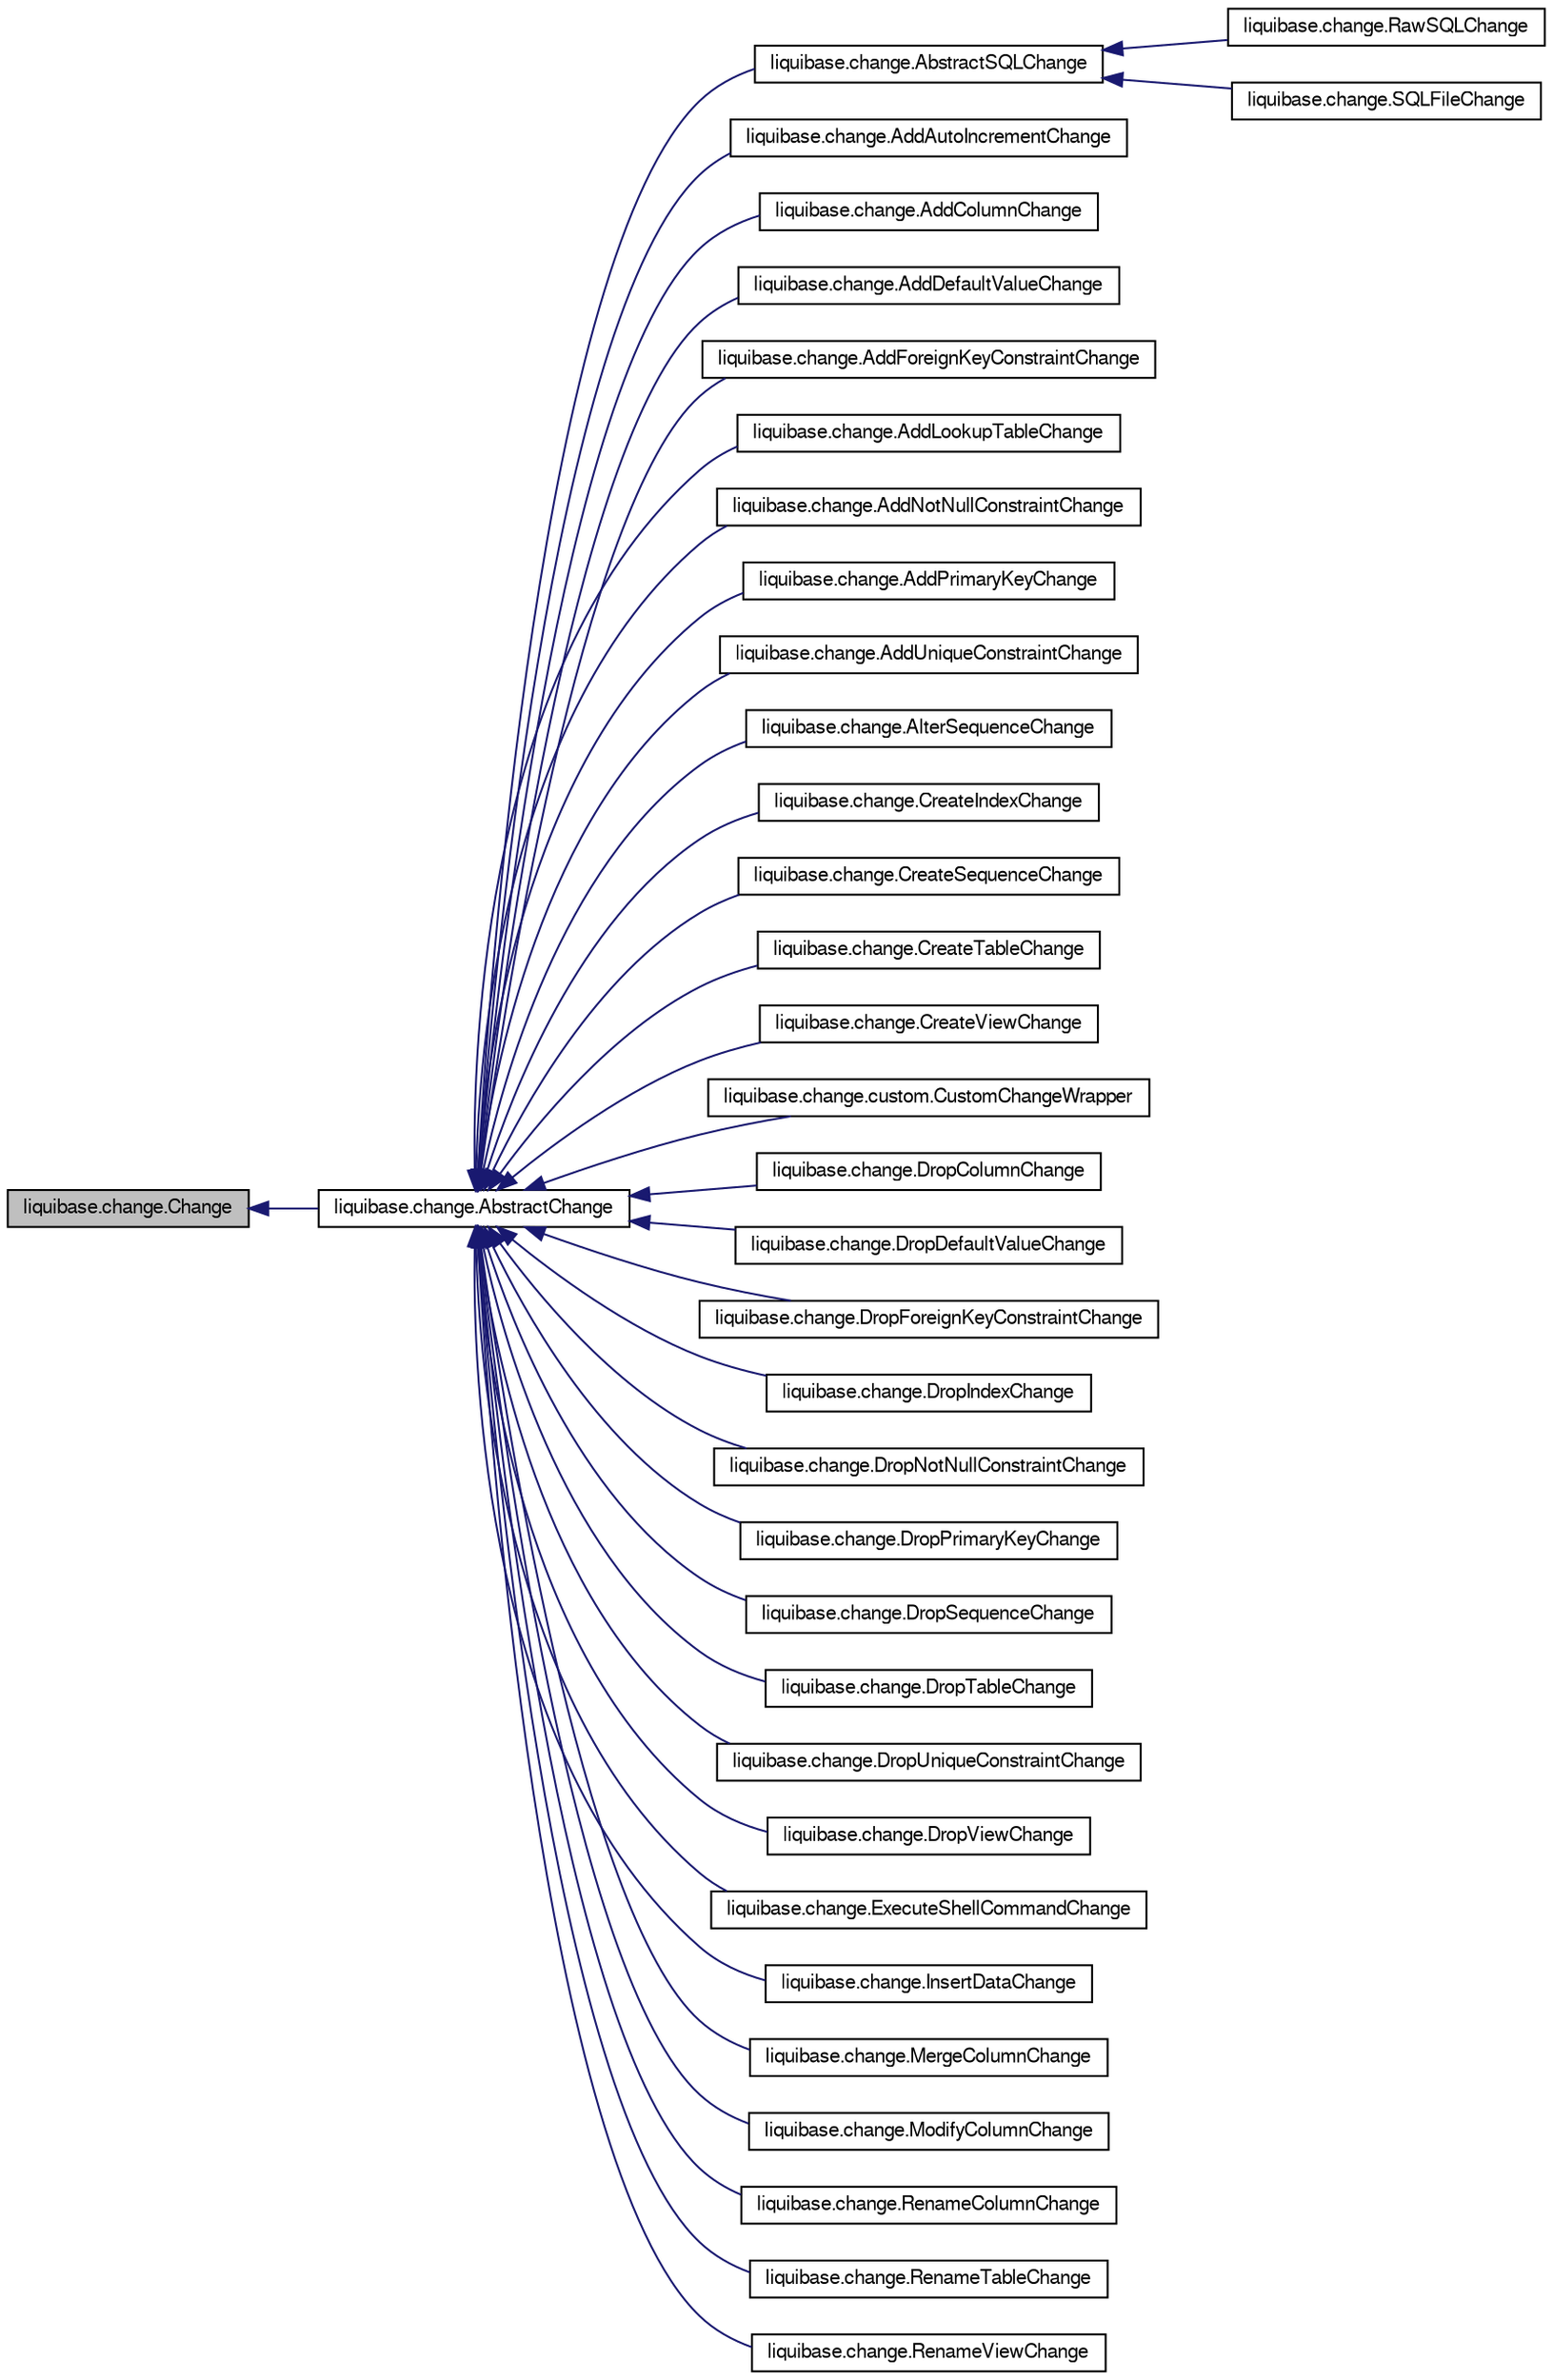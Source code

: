 digraph G
{
  edge [fontname="FreeSans",fontsize=10,labelfontname="FreeSans",labelfontsize=10];
  node [fontname="FreeSans",fontsize=10,shape=record];
  rankdir=LR;
  Node1 [label="liquibase.change.Change",height=0.2,width=0.4,color="black", fillcolor="grey75", style="filled" fontcolor="black"];
  Node1 -> Node2 [dir=back,color="midnightblue",fontsize=10,style="solid",fontname="FreeSans"];
  Node2 [label="liquibase.change.AbstractChange",height=0.2,width=0.4,color="black", fillcolor="white", style="filled",URL="$classliquibase_1_1change_1_1_abstract_change.html",tooltip="Standard superclass for Changes to implement."];
  Node2 -> Node3 [dir=back,color="midnightblue",fontsize=10,style="solid",fontname="FreeSans"];
  Node3 [label="liquibase.change.AbstractSQLChange",height=0.2,width=0.4,color="black", fillcolor="white", style="filled",URL="$classliquibase_1_1change_1_1_abstract_s_q_l_change.html",tooltip="A common parent for all SQL related changes regardless of where the sql was sourced..."];
  Node3 -> Node4 [dir=back,color="midnightblue",fontsize=10,style="solid",fontname="FreeSans"];
  Node4 [label="liquibase.change.RawSQLChange",height=0.2,width=0.4,color="black", fillcolor="white", style="filled",URL="$classliquibase_1_1change_1_1_raw_s_q_l_change.html",tooltip="Allows execution of arbitrary SQL."];
  Node3 -> Node5 [dir=back,color="midnightblue",fontsize=10,style="solid",fontname="FreeSans"];
  Node5 [label="liquibase.change.SQLFileChange",height=0.2,width=0.4,color="black", fillcolor="white", style="filled",URL="$classliquibase_1_1change_1_1_s_q_l_file_change.html",tooltip="Represents a Change for custom SQL stored in a File."];
  Node2 -> Node6 [dir=back,color="midnightblue",fontsize=10,style="solid",fontname="FreeSans"];
  Node6 [label="liquibase.change.AddAutoIncrementChange",height=0.2,width=0.4,color="black", fillcolor="white", style="filled",URL="$classliquibase_1_1change_1_1_add_auto_increment_change.html",tooltip="Makes an existing column into an auto-increment column."];
  Node2 -> Node7 [dir=back,color="midnightblue",fontsize=10,style="solid",fontname="FreeSans"];
  Node7 [label="liquibase.change.AddColumnChange",height=0.2,width=0.4,color="black", fillcolor="white", style="filled",URL="$classliquibase_1_1change_1_1_add_column_change.html",tooltip="Adds a column to an existing table."];
  Node2 -> Node8 [dir=back,color="midnightblue",fontsize=10,style="solid",fontname="FreeSans"];
  Node8 [label="liquibase.change.AddDefaultValueChange",height=0.2,width=0.4,color="black", fillcolor="white", style="filled",URL="$classliquibase_1_1change_1_1_add_default_value_change.html",tooltip="Sets a new default value to an existing column."];
  Node2 -> Node9 [dir=back,color="midnightblue",fontsize=10,style="solid",fontname="FreeSans"];
  Node9 [label="liquibase.change.AddForeignKeyConstraintChange",height=0.2,width=0.4,color="black", fillcolor="white", style="filled",URL="$classliquibase_1_1change_1_1_add_foreign_key_constraint_change.html",tooltip="Adds a foreign key constraint to an existing column."];
  Node2 -> Node10 [dir=back,color="midnightblue",fontsize=10,style="solid",fontname="FreeSans"];
  Node10 [label="liquibase.change.AddLookupTableChange",height=0.2,width=0.4,color="black", fillcolor="white", style="filled",URL="$classliquibase_1_1change_1_1_add_lookup_table_change.html",tooltip="Extracts data from an existing column to create a lookup table."];
  Node2 -> Node11 [dir=back,color="midnightblue",fontsize=10,style="solid",fontname="FreeSans"];
  Node11 [label="liquibase.change.AddNotNullConstraintChange",height=0.2,width=0.4,color="black", fillcolor="white", style="filled",URL="$classliquibase_1_1change_1_1_add_not_null_constraint_change.html",tooltip="Adds a not-null constraint to an existing column."];
  Node2 -> Node12 [dir=back,color="midnightblue",fontsize=10,style="solid",fontname="FreeSans"];
  Node12 [label="liquibase.change.AddPrimaryKeyChange",height=0.2,width=0.4,color="black", fillcolor="white", style="filled",URL="$classliquibase_1_1change_1_1_add_primary_key_change.html",tooltip="Creates a primary key out of an existing column or set of columns."];
  Node2 -> Node13 [dir=back,color="midnightblue",fontsize=10,style="solid",fontname="FreeSans"];
  Node13 [label="liquibase.change.AddUniqueConstraintChange",height=0.2,width=0.4,color="black", fillcolor="white", style="filled",URL="$classliquibase_1_1change_1_1_add_unique_constraint_change.html",tooltip="Adds a unique constraint to an existing column."];
  Node2 -> Node14 [dir=back,color="midnightblue",fontsize=10,style="solid",fontname="FreeSans"];
  Node14 [label="liquibase.change.AlterSequenceChange",height=0.2,width=0.4,color="black", fillcolor="white", style="filled",URL="$classliquibase_1_1change_1_1_alter_sequence_change.html",tooltip="Modifies properties of an existing sequence."];
  Node2 -> Node15 [dir=back,color="midnightblue",fontsize=10,style="solid",fontname="FreeSans"];
  Node15 [label="liquibase.change.CreateIndexChange",height=0.2,width=0.4,color="black", fillcolor="white", style="filled",URL="$classliquibase_1_1change_1_1_create_index_change.html",tooltip="Creates an index on an existing column."];
  Node2 -> Node16 [dir=back,color="midnightblue",fontsize=10,style="solid",fontname="FreeSans"];
  Node16 [label="liquibase.change.CreateSequenceChange",height=0.2,width=0.4,color="black", fillcolor="white", style="filled",URL="$classliquibase_1_1change_1_1_create_sequence_change.html",tooltip="Creates a new sequence."];
  Node2 -> Node17 [dir=back,color="midnightblue",fontsize=10,style="solid",fontname="FreeSans"];
  Node17 [label="liquibase.change.CreateTableChange",height=0.2,width=0.4,color="black", fillcolor="white", style="filled",URL="$classliquibase_1_1change_1_1_create_table_change.html",tooltip="Creates a new table."];
  Node2 -> Node18 [dir=back,color="midnightblue",fontsize=10,style="solid",fontname="FreeSans"];
  Node18 [label="liquibase.change.CreateViewChange",height=0.2,width=0.4,color="black", fillcolor="white", style="filled",URL="$classliquibase_1_1change_1_1_create_view_change.html",tooltip="Creats a new view."];
  Node2 -> Node19 [dir=back,color="midnightblue",fontsize=10,style="solid",fontname="FreeSans"];
  Node19 [label="liquibase.change.custom.CustomChangeWrapper",height=0.2,width=0.4,color="black", fillcolor="white", style="filled",URL="$classliquibase_1_1change_1_1custom_1_1_custom_change_wrapper.html",tooltip="Adapts CustomChange implementations to the standard change system used by LiquiBase..."];
  Node2 -> Node20 [dir=back,color="midnightblue",fontsize=10,style="solid",fontname="FreeSans"];
  Node20 [label="liquibase.change.DropColumnChange",height=0.2,width=0.4,color="black", fillcolor="white", style="filled",URL="$classliquibase_1_1change_1_1_drop_column_change.html",tooltip="Drops an existing column from a table."];
  Node2 -> Node21 [dir=back,color="midnightblue",fontsize=10,style="solid",fontname="FreeSans"];
  Node21 [label="liquibase.change.DropDefaultValueChange",height=0.2,width=0.4,color="black", fillcolor="white", style="filled",URL="$classliquibase_1_1change_1_1_drop_default_value_change.html",tooltip="Removes the default value from an existing column."];
  Node2 -> Node22 [dir=back,color="midnightblue",fontsize=10,style="solid",fontname="FreeSans"];
  Node22 [label="liquibase.change.DropForeignKeyConstraintChange",height=0.2,width=0.4,color="black", fillcolor="white", style="filled",URL="$classliquibase_1_1change_1_1_drop_foreign_key_constraint_change.html",tooltip="Drops an existing foreign key constraint."];
  Node2 -> Node23 [dir=back,color="midnightblue",fontsize=10,style="solid",fontname="FreeSans"];
  Node23 [label="liquibase.change.DropIndexChange",height=0.2,width=0.4,color="black", fillcolor="white", style="filled",URL="$classliquibase_1_1change_1_1_drop_index_change.html",tooltip="Drops an existing index."];
  Node2 -> Node24 [dir=back,color="midnightblue",fontsize=10,style="solid",fontname="FreeSans"];
  Node24 [label="liquibase.change.DropNotNullConstraintChange",height=0.2,width=0.4,color="black", fillcolor="white", style="filled",URL="$classliquibase_1_1change_1_1_drop_not_null_constraint_change.html",tooltip="Drops a not-null constraint from an existing column."];
  Node2 -> Node25 [dir=back,color="midnightblue",fontsize=10,style="solid",fontname="FreeSans"];
  Node25 [label="liquibase.change.DropPrimaryKeyChange",height=0.2,width=0.4,color="black", fillcolor="white", style="filled",URL="$classliquibase_1_1change_1_1_drop_primary_key_change.html",tooltip="Removes an existing primary key."];
  Node2 -> Node26 [dir=back,color="midnightblue",fontsize=10,style="solid",fontname="FreeSans"];
  Node26 [label="liquibase.change.DropSequenceChange",height=0.2,width=0.4,color="black", fillcolor="white", style="filled",URL="$classliquibase_1_1change_1_1_drop_sequence_change.html",tooltip="Drops an existing sequence."];
  Node2 -> Node27 [dir=back,color="midnightblue",fontsize=10,style="solid",fontname="FreeSans"];
  Node27 [label="liquibase.change.DropTableChange",height=0.2,width=0.4,color="black", fillcolor="white", style="filled",URL="$classliquibase_1_1change_1_1_drop_table_change.html",tooltip="Drops an existing table."];
  Node2 -> Node28 [dir=back,color="midnightblue",fontsize=10,style="solid",fontname="FreeSans"];
  Node28 [label="liquibase.change.DropUniqueConstraintChange",height=0.2,width=0.4,color="black", fillcolor="white", style="filled",URL="$classliquibase_1_1change_1_1_drop_unique_constraint_change.html",tooltip="Removes an existing unique constraint."];
  Node2 -> Node29 [dir=back,color="midnightblue",fontsize=10,style="solid",fontname="FreeSans"];
  Node29 [label="liquibase.change.DropViewChange",height=0.2,width=0.4,color="black", fillcolor="white", style="filled",URL="$classliquibase_1_1change_1_1_drop_view_change.html",tooltip="Drops an existing view."];
  Node2 -> Node30 [dir=back,color="midnightblue",fontsize=10,style="solid",fontname="FreeSans"];
  Node30 [label="liquibase.change.ExecuteShellCommandChange",height=0.2,width=0.4,color="black", fillcolor="white", style="filled",URL="$classliquibase_1_1change_1_1_execute_shell_command_change.html",tooltip="Executes a given shell executable."];
  Node2 -> Node31 [dir=back,color="midnightblue",fontsize=10,style="solid",fontname="FreeSans"];
  Node31 [label="liquibase.change.InsertDataChange",height=0.2,width=0.4,color="black", fillcolor="white", style="filled",URL="$classliquibase_1_1change_1_1_insert_data_change.html",tooltip="Inserts data into an existing table."];
  Node2 -> Node32 [dir=back,color="midnightblue",fontsize=10,style="solid",fontname="FreeSans"];
  Node32 [label="liquibase.change.MergeColumnChange",height=0.2,width=0.4,color="black", fillcolor="white", style="filled",URL="$classliquibase_1_1change_1_1_merge_column_change.html",tooltip="Combines data from two existing columns into a new column and drops the original..."];
  Node2 -> Node33 [dir=back,color="midnightblue",fontsize=10,style="solid",fontname="FreeSans"];
  Node33 [label="liquibase.change.ModifyColumnChange",height=0.2,width=0.4,color="black", fillcolor="white", style="filled",URL="$classliquibase_1_1change_1_1_modify_column_change.html",tooltip="Modifies the data type of an existing column."];
  Node2 -> Node34 [dir=back,color="midnightblue",fontsize=10,style="solid",fontname="FreeSans"];
  Node34 [label="liquibase.change.RenameColumnChange",height=0.2,width=0.4,color="black", fillcolor="white", style="filled",URL="$classliquibase_1_1change_1_1_rename_column_change.html",tooltip="Renames an existing column."];
  Node2 -> Node35 [dir=back,color="midnightblue",fontsize=10,style="solid",fontname="FreeSans"];
  Node35 [label="liquibase.change.RenameTableChange",height=0.2,width=0.4,color="black", fillcolor="white", style="filled",URL="$classliquibase_1_1change_1_1_rename_table_change.html",tooltip="Renames an existing table."];
  Node2 -> Node36 [dir=back,color="midnightblue",fontsize=10,style="solid",fontname="FreeSans"];
  Node36 [label="liquibase.change.RenameViewChange",height=0.2,width=0.4,color="black", fillcolor="white", style="filled",URL="$classliquibase_1_1change_1_1_rename_view_change.html",tooltip="Renames an existing view."];
}
